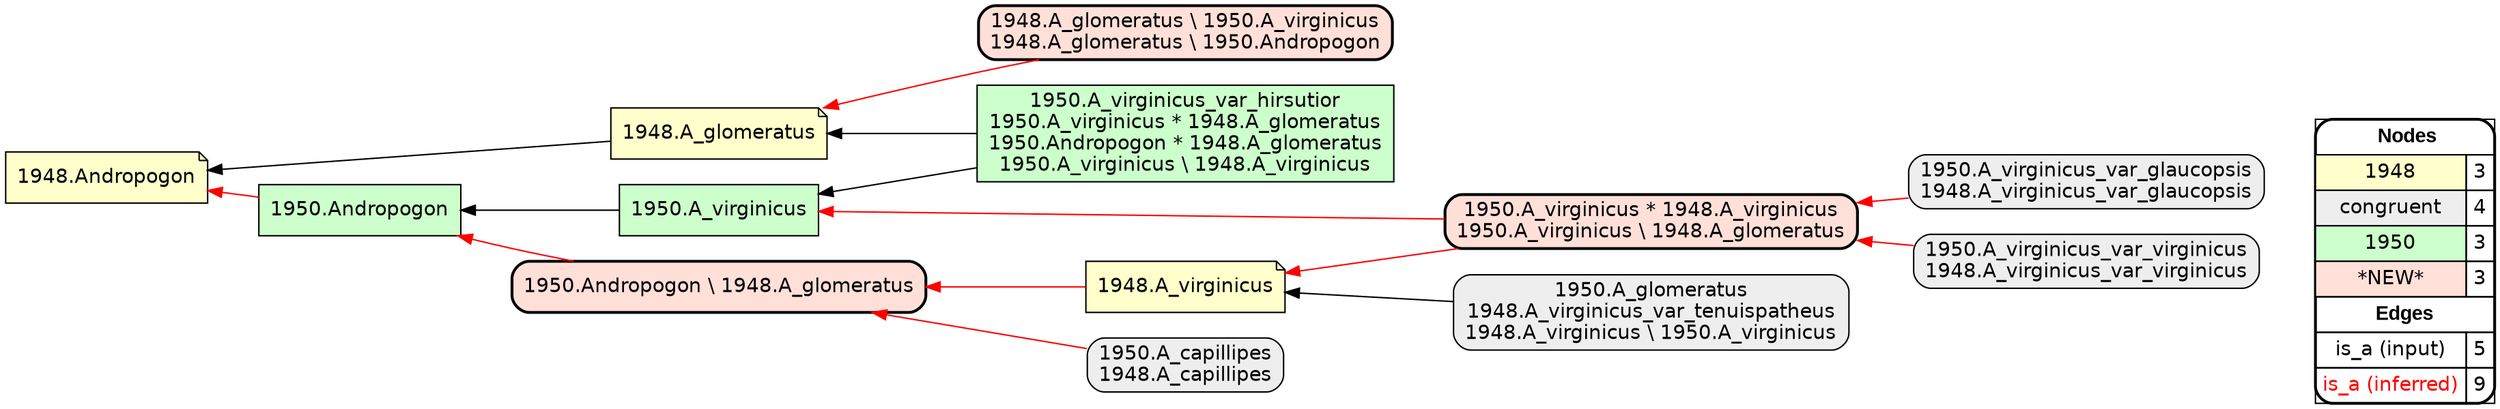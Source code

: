 digraph{
rankdir=RL
node[shape=note style=filled fillcolor="#FFFFCC" fontname="helvetica"] 
"1948.Andropogon"
"1948.A_glomeratus"
"1948.A_virginicus"
node[shape=box style="filled,rounded" fillcolor="#EEEEEE" fontname="helvetica"] 
"1950.A_virginicus_var_glaucopsis\n1948.A_virginicus_var_glaucopsis"
"1950.A_capillipes\n1948.A_capillipes"
"1950.A_virginicus_var_virginicus\n1948.A_virginicus_var_virginicus"
"1950.A_glomeratus\n1948.A_virginicus_var_tenuispatheus\n1948.A_virginicus \\ 1950.A_virginicus"
node[shape=box style=filled fillcolor="#CCFFCC" fontname="helvetica"] 
"1950.A_virginicus_var_hirsutior\n1950.A_virginicus * 1948.A_glomeratus\n1950.Andropogon * 1948.A_glomeratus\n1950.A_virginicus \\ 1948.A_virginicus"
"1950.A_virginicus"
"1950.Andropogon"
node[shape=box style="filled,rounded,bold" fillcolor="#FFE0D8" fontname="helvetica"] 
"1950.A_virginicus * 1948.A_virginicus\n1950.A_virginicus \\ 1948.A_glomeratus"
"1950.Andropogon \\ 1948.A_glomeratus"
"1948.A_glomeratus \\ 1950.A_virginicus\n1948.A_glomeratus \\ 1950.Andropogon"
edge[arrowhead=normal style=dotted color="#000000" constraint=true penwidth=1]
edge[arrowhead=normal style=solid color="#000000" constraint=true penwidth=1]
"1950.A_virginicus_var_hirsutior\n1950.A_virginicus * 1948.A_glomeratus\n1950.Andropogon * 1948.A_glomeratus\n1950.A_virginicus \\ 1948.A_virginicus" -> "1950.A_virginicus"
"1950.A_virginicus_var_hirsutior\n1950.A_virginicus * 1948.A_glomeratus\n1950.Andropogon * 1948.A_glomeratus\n1950.A_virginicus \\ 1948.A_virginicus" -> "1948.A_glomeratus"
"1950.A_virginicus" -> "1950.Andropogon"
"1948.A_glomeratus" -> "1948.Andropogon"
"1950.A_glomeratus\n1948.A_virginicus_var_tenuispatheus\n1948.A_virginicus \\ 1950.A_virginicus" -> "1948.A_virginicus"
edge[arrowhead=normal style=solid color="#FF0000" constraint=true penwidth=1]
"1950.Andropogon \\ 1948.A_glomeratus" -> "1950.Andropogon"
"1950.A_virginicus_var_glaucopsis\n1948.A_virginicus_var_glaucopsis" -> "1950.A_virginicus * 1948.A_virginicus\n1950.A_virginicus \\ 1948.A_glomeratus"
"1950.A_virginicus * 1948.A_virginicus\n1950.A_virginicus \\ 1948.A_glomeratus" -> "1948.A_virginicus"
"1948.A_virginicus" -> "1950.Andropogon \\ 1948.A_glomeratus"
"1950.A_capillipes\n1948.A_capillipes" -> "1950.Andropogon \\ 1948.A_glomeratus"
"1950.A_virginicus * 1948.A_virginicus\n1950.A_virginicus \\ 1948.A_glomeratus" -> "1950.A_virginicus"
"1948.A_glomeratus \\ 1950.A_virginicus\n1948.A_glomeratus \\ 1950.Andropogon" -> "1948.A_glomeratus"
"1950.A_virginicus_var_virginicus\n1948.A_virginicus_var_virginicus" -> "1950.A_virginicus * 1948.A_virginicus\n1950.A_virginicus \\ 1948.A_glomeratus"
"1950.Andropogon" -> "1948.Andropogon"
node[shape=box] 
{rank=source Legend [fillcolor= white margin=0 label=< 
 <TABLE BORDER="0" CELLBORDER="1" CELLSPACING="0" CELLPADDING="4"> 
<TR> <TD COLSPAN="2"><font face="Arial Black"> Nodes</font></TD> </TR> 
<TR> 
 <TD bgcolor="#FFFFCC" fontname="helvetica">1948</TD> 
 <TD>3</TD> 
 </TR> 
<TR> 
 <TD bgcolor="#EEEEEE" fontname="helvetica">congruent</TD> 
 <TD>4</TD> 
 </TR> 
<TR> 
 <TD bgcolor="#CCFFCC" fontname="helvetica">1950</TD> 
 <TD>3</TD> 
 </TR> 
<TR> 
 <TD bgcolor="#FFE0D8" fontname="helvetica">*NEW*</TD> 
 <TD>3</TD> 
 </TR> 
<TR> <TD COLSPAN="2"><font face = "Arial Black"> Edges </font></TD> </TR> 
<TR> 
 <TD><font color ="#000000">is_a (input)</font></TD><TD>5</TD>
</TR>
<TR> 
 <TD><font color ="#FF0000">is_a (inferred)</font></TD><TD>9</TD>
</TR>
</TABLE> 
 >] } 
}